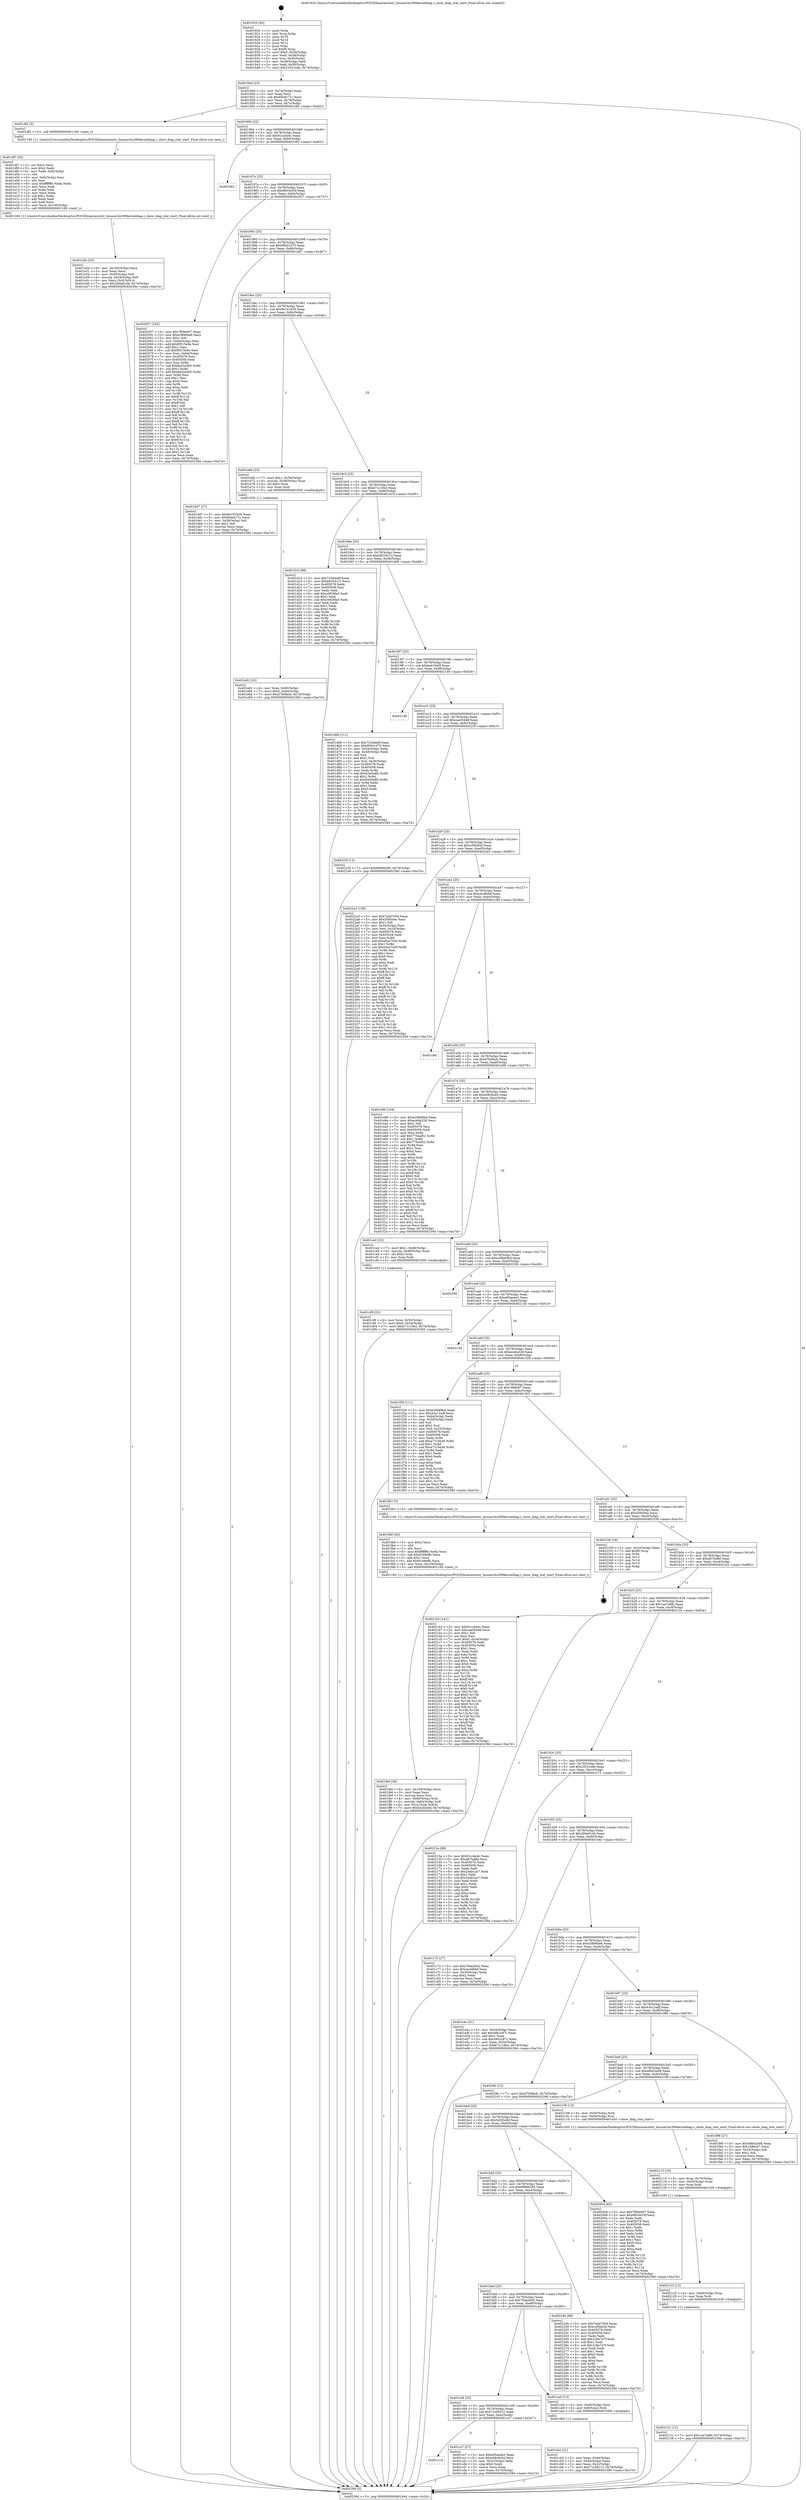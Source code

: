 digraph "0x401920" {
  label = "0x401920 (/mnt/c/Users/mathe/Desktop/tcc/POCII/binaries/extr_linuxarchs390kerneldiag.c_show_diag_stat_start_Final-ollvm.out::main(0))"
  labelloc = "t"
  node[shape=record]

  Entry [label="",width=0.3,height=0.3,shape=circle,fillcolor=black,style=filled]
  "0x40194d" [label="{
     0x40194d [23]\l
     | [instrs]\l
     &nbsp;&nbsp;0x40194d \<+3\>: mov -0x74(%rbp),%eax\l
     &nbsp;&nbsp;0x401950 \<+2\>: mov %eax,%ecx\l
     &nbsp;&nbsp;0x401952 \<+6\>: sub $0x85edc71c,%ecx\l
     &nbsp;&nbsp;0x401958 \<+3\>: mov %eax,-0x78(%rbp)\l
     &nbsp;&nbsp;0x40195b \<+3\>: mov %ecx,-0x7c(%rbp)\l
     &nbsp;&nbsp;0x40195e \<+6\>: je 0000000000401df2 \<main+0x4d2\>\l
  }"]
  "0x401df2" [label="{
     0x401df2 [5]\l
     | [instrs]\l
     &nbsp;&nbsp;0x401df2 \<+5\>: call 0000000000401160 \<next_i\>\l
     | [calls]\l
     &nbsp;&nbsp;0x401160 \{1\} (/mnt/c/Users/mathe/Desktop/tcc/POCII/binaries/extr_linuxarchs390kerneldiag.c_show_diag_stat_start_Final-ollvm.out::next_i)\l
  }"]
  "0x401964" [label="{
     0x401964 [22]\l
     | [instrs]\l
     &nbsp;&nbsp;0x401964 \<+5\>: jmp 0000000000401969 \<main+0x49\>\l
     &nbsp;&nbsp;0x401969 \<+3\>: mov -0x78(%rbp),%eax\l
     &nbsp;&nbsp;0x40196c \<+5\>: sub $0x91ccbe4c,%eax\l
     &nbsp;&nbsp;0x401971 \<+3\>: mov %eax,-0x80(%rbp)\l
     &nbsp;&nbsp;0x401974 \<+6\>: je 0000000000402383 \<main+0xa63\>\l
  }"]
  Exit [label="",width=0.3,height=0.3,shape=circle,fillcolor=black,style=filled,peripheries=2]
  "0x402383" [label="{
     0x402383\l
  }", style=dashed]
  "0x40197a" [label="{
     0x40197a [25]\l
     | [instrs]\l
     &nbsp;&nbsp;0x40197a \<+5\>: jmp 000000000040197f \<main+0x5f\>\l
     &nbsp;&nbsp;0x40197f \<+3\>: mov -0x78(%rbp),%eax\l
     &nbsp;&nbsp;0x401982 \<+5\>: sub $0x9603e53f,%eax\l
     &nbsp;&nbsp;0x401987 \<+6\>: mov %eax,-0x84(%rbp)\l
     &nbsp;&nbsp;0x40198d \<+6\>: je 0000000000402057 \<main+0x737\>\l
  }"]
  "0x402131" [label="{
     0x402131 [12]\l
     | [instrs]\l
     &nbsp;&nbsp;0x402131 \<+7\>: movl $0x1ae7a6fa,-0x74(%rbp)\l
     &nbsp;&nbsp;0x402138 \<+5\>: jmp 000000000040239d \<main+0xa7d\>\l
  }"]
  "0x402057" [label="{
     0x402057 [165]\l
     | [instrs]\l
     &nbsp;&nbsp;0x402057 \<+5\>: mov $0x7f09e007,%eax\l
     &nbsp;&nbsp;0x40205c \<+5\>: mov $0x43896be6,%ecx\l
     &nbsp;&nbsp;0x402061 \<+2\>: mov $0x1,%dl\l
     &nbsp;&nbsp;0x402063 \<+3\>: mov -0x64(%rbp),%esi\l
     &nbsp;&nbsp;0x402066 \<+6\>: add $0x9f315e9e,%esi\l
     &nbsp;&nbsp;0x40206c \<+3\>: add $0x1,%esi\l
     &nbsp;&nbsp;0x40206f \<+6\>: sub $0x9f315e9e,%esi\l
     &nbsp;&nbsp;0x402075 \<+3\>: mov %esi,-0x64(%rbp)\l
     &nbsp;&nbsp;0x402078 \<+7\>: mov 0x405078,%esi\l
     &nbsp;&nbsp;0x40207f \<+7\>: mov 0x405058,%edi\l
     &nbsp;&nbsp;0x402086 \<+3\>: mov %esi,%r8d\l
     &nbsp;&nbsp;0x402089 \<+7\>: sub $0x8a52a383,%r8d\l
     &nbsp;&nbsp;0x402090 \<+4\>: sub $0x1,%r8d\l
     &nbsp;&nbsp;0x402094 \<+7\>: add $0x8a52a383,%r8d\l
     &nbsp;&nbsp;0x40209b \<+4\>: imul %r8d,%esi\l
     &nbsp;&nbsp;0x40209f \<+3\>: and $0x1,%esi\l
     &nbsp;&nbsp;0x4020a2 \<+3\>: cmp $0x0,%esi\l
     &nbsp;&nbsp;0x4020a5 \<+4\>: sete %r9b\l
     &nbsp;&nbsp;0x4020a9 \<+3\>: cmp $0xa,%edi\l
     &nbsp;&nbsp;0x4020ac \<+4\>: setl %r10b\l
     &nbsp;&nbsp;0x4020b0 \<+3\>: mov %r9b,%r11b\l
     &nbsp;&nbsp;0x4020b3 \<+4\>: xor $0xff,%r11b\l
     &nbsp;&nbsp;0x4020b7 \<+3\>: mov %r10b,%bl\l
     &nbsp;&nbsp;0x4020ba \<+3\>: xor $0xff,%bl\l
     &nbsp;&nbsp;0x4020bd \<+3\>: xor $0x1,%dl\l
     &nbsp;&nbsp;0x4020c0 \<+3\>: mov %r11b,%r14b\l
     &nbsp;&nbsp;0x4020c3 \<+4\>: and $0xff,%r14b\l
     &nbsp;&nbsp;0x4020c7 \<+3\>: and %dl,%r9b\l
     &nbsp;&nbsp;0x4020ca \<+3\>: mov %bl,%r15b\l
     &nbsp;&nbsp;0x4020cd \<+4\>: and $0xff,%r15b\l
     &nbsp;&nbsp;0x4020d1 \<+3\>: and %dl,%r10b\l
     &nbsp;&nbsp;0x4020d4 \<+3\>: or %r9b,%r14b\l
     &nbsp;&nbsp;0x4020d7 \<+3\>: or %r10b,%r15b\l
     &nbsp;&nbsp;0x4020da \<+3\>: xor %r15b,%r14b\l
     &nbsp;&nbsp;0x4020dd \<+3\>: or %bl,%r11b\l
     &nbsp;&nbsp;0x4020e0 \<+4\>: xor $0xff,%r11b\l
     &nbsp;&nbsp;0x4020e4 \<+3\>: or $0x1,%dl\l
     &nbsp;&nbsp;0x4020e7 \<+3\>: and %dl,%r11b\l
     &nbsp;&nbsp;0x4020ea \<+3\>: or %r11b,%r14b\l
     &nbsp;&nbsp;0x4020ed \<+4\>: test $0x1,%r14b\l
     &nbsp;&nbsp;0x4020f1 \<+3\>: cmovne %ecx,%eax\l
     &nbsp;&nbsp;0x4020f4 \<+3\>: mov %eax,-0x74(%rbp)\l
     &nbsp;&nbsp;0x4020f7 \<+5\>: jmp 000000000040239d \<main+0xa7d\>\l
  }"]
  "0x401993" [label="{
     0x401993 [25]\l
     | [instrs]\l
     &nbsp;&nbsp;0x401993 \<+5\>: jmp 0000000000401998 \<main+0x78\>\l
     &nbsp;&nbsp;0x401998 \<+3\>: mov -0x78(%rbp),%eax\l
     &nbsp;&nbsp;0x40199b \<+5\>: sub $0x995d1070,%eax\l
     &nbsp;&nbsp;0x4019a0 \<+6\>: mov %eax,-0x88(%rbp)\l
     &nbsp;&nbsp;0x4019a6 \<+6\>: je 0000000000401dd7 \<main+0x4b7\>\l
  }"]
  "0x402125" [label="{
     0x402125 [12]\l
     | [instrs]\l
     &nbsp;&nbsp;0x402125 \<+4\>: mov -0x60(%rbp),%rax\l
     &nbsp;&nbsp;0x402129 \<+3\>: mov %rax,%rdi\l
     &nbsp;&nbsp;0x40212c \<+5\>: call 0000000000401030 \<free@plt\>\l
     | [calls]\l
     &nbsp;&nbsp;0x401030 \{1\} (unknown)\l
  }"]
  "0x401dd7" [label="{
     0x401dd7 [27]\l
     | [instrs]\l
     &nbsp;&nbsp;0x401dd7 \<+5\>: mov $0x9e191628,%eax\l
     &nbsp;&nbsp;0x401ddc \<+5\>: mov $0x85edc71c,%ecx\l
     &nbsp;&nbsp;0x401de1 \<+3\>: mov -0x26(%rbp),%dl\l
     &nbsp;&nbsp;0x401de4 \<+3\>: test $0x1,%dl\l
     &nbsp;&nbsp;0x401de7 \<+3\>: cmovne %ecx,%eax\l
     &nbsp;&nbsp;0x401dea \<+3\>: mov %eax,-0x74(%rbp)\l
     &nbsp;&nbsp;0x401ded \<+5\>: jmp 000000000040239d \<main+0xa7d\>\l
  }"]
  "0x4019ac" [label="{
     0x4019ac [25]\l
     | [instrs]\l
     &nbsp;&nbsp;0x4019ac \<+5\>: jmp 00000000004019b1 \<main+0x91\>\l
     &nbsp;&nbsp;0x4019b1 \<+3\>: mov -0x78(%rbp),%eax\l
     &nbsp;&nbsp;0x4019b4 \<+5\>: sub $0x9e191628,%eax\l
     &nbsp;&nbsp;0x4019b9 \<+6\>: mov %eax,-0x8c(%rbp)\l
     &nbsp;&nbsp;0x4019bf \<+6\>: je 0000000000401e6b \<main+0x54b\>\l
  }"]
  "0x402115" [label="{
     0x402115 [16]\l
     | [instrs]\l
     &nbsp;&nbsp;0x402115 \<+4\>: mov %rax,-0x70(%rbp)\l
     &nbsp;&nbsp;0x402119 \<+4\>: mov -0x50(%rbp),%rax\l
     &nbsp;&nbsp;0x40211d \<+3\>: mov %rax,%rdi\l
     &nbsp;&nbsp;0x402120 \<+5\>: call 0000000000401030 \<free@plt\>\l
     | [calls]\l
     &nbsp;&nbsp;0x401030 \{1\} (unknown)\l
  }"]
  "0x401e6b" [label="{
     0x401e6b [23]\l
     | [instrs]\l
     &nbsp;&nbsp;0x401e6b \<+7\>: movl $0x1,-0x58(%rbp)\l
     &nbsp;&nbsp;0x401e72 \<+4\>: movslq -0x58(%rbp),%rax\l
     &nbsp;&nbsp;0x401e76 \<+4\>: shl $0x3,%rax\l
     &nbsp;&nbsp;0x401e7a \<+3\>: mov %rax,%rdi\l
     &nbsp;&nbsp;0x401e7d \<+5\>: call 0000000000401050 \<malloc@plt\>\l
     | [calls]\l
     &nbsp;&nbsp;0x401050 \{1\} (unknown)\l
  }"]
  "0x4019c5" [label="{
     0x4019c5 [25]\l
     | [instrs]\l
     &nbsp;&nbsp;0x4019c5 \<+5\>: jmp 00000000004019ca \<main+0xaa\>\l
     &nbsp;&nbsp;0x4019ca \<+3\>: mov -0x78(%rbp),%eax\l
     &nbsp;&nbsp;0x4019cd \<+5\>: sub $0xb71c19e2,%eax\l
     &nbsp;&nbsp;0x4019d2 \<+6\>: mov %eax,-0x90(%rbp)\l
     &nbsp;&nbsp;0x4019d8 \<+6\>: je 0000000000401d10 \<main+0x3f0\>\l
  }"]
  "0x401fe0" [label="{
     0x401fe0 [36]\l
     | [instrs]\l
     &nbsp;&nbsp;0x401fe0 \<+6\>: mov -0x104(%rbp),%ecx\l
     &nbsp;&nbsp;0x401fe6 \<+3\>: imul %eax,%ecx\l
     &nbsp;&nbsp;0x401fe9 \<+3\>: movslq %ecx,%rsi\l
     &nbsp;&nbsp;0x401fec \<+4\>: mov -0x60(%rbp),%rdi\l
     &nbsp;&nbsp;0x401ff0 \<+4\>: movslq -0x64(%rbp),%r8\l
     &nbsp;&nbsp;0x401ff4 \<+4\>: mov %rsi,(%rdi,%r8,8)\l
     &nbsp;&nbsp;0x401ff8 \<+7\>: movl $0x5d2f2e0d,-0x74(%rbp)\l
     &nbsp;&nbsp;0x401fff \<+5\>: jmp 000000000040239d \<main+0xa7d\>\l
  }"]
  "0x401d10" [label="{
     0x401d10 [88]\l
     | [instrs]\l
     &nbsp;&nbsp;0x401d10 \<+5\>: mov $0x725dda8f,%eax\l
     &nbsp;&nbsp;0x401d15 \<+5\>: mov $0xb8254c12,%ecx\l
     &nbsp;&nbsp;0x401d1a \<+7\>: mov 0x405078,%edx\l
     &nbsp;&nbsp;0x401d21 \<+7\>: mov 0x405058,%esi\l
     &nbsp;&nbsp;0x401d28 \<+2\>: mov %edx,%edi\l
     &nbsp;&nbsp;0x401d2a \<+6\>: add $0xc0926fa5,%edi\l
     &nbsp;&nbsp;0x401d30 \<+3\>: sub $0x1,%edi\l
     &nbsp;&nbsp;0x401d33 \<+6\>: sub $0xc0926fa5,%edi\l
     &nbsp;&nbsp;0x401d39 \<+3\>: imul %edi,%edx\l
     &nbsp;&nbsp;0x401d3c \<+3\>: and $0x1,%edx\l
     &nbsp;&nbsp;0x401d3f \<+3\>: cmp $0x0,%edx\l
     &nbsp;&nbsp;0x401d42 \<+4\>: sete %r8b\l
     &nbsp;&nbsp;0x401d46 \<+3\>: cmp $0xa,%esi\l
     &nbsp;&nbsp;0x401d49 \<+4\>: setl %r9b\l
     &nbsp;&nbsp;0x401d4d \<+3\>: mov %r8b,%r10b\l
     &nbsp;&nbsp;0x401d50 \<+3\>: and %r9b,%r10b\l
     &nbsp;&nbsp;0x401d53 \<+3\>: xor %r9b,%r8b\l
     &nbsp;&nbsp;0x401d56 \<+3\>: or %r8b,%r10b\l
     &nbsp;&nbsp;0x401d59 \<+4\>: test $0x1,%r10b\l
     &nbsp;&nbsp;0x401d5d \<+3\>: cmovne %ecx,%eax\l
     &nbsp;&nbsp;0x401d60 \<+3\>: mov %eax,-0x74(%rbp)\l
     &nbsp;&nbsp;0x401d63 \<+5\>: jmp 000000000040239d \<main+0xa7d\>\l
  }"]
  "0x4019de" [label="{
     0x4019de [25]\l
     | [instrs]\l
     &nbsp;&nbsp;0x4019de \<+5\>: jmp 00000000004019e3 \<main+0xc3\>\l
     &nbsp;&nbsp;0x4019e3 \<+3\>: mov -0x78(%rbp),%eax\l
     &nbsp;&nbsp;0x4019e6 \<+5\>: sub $0xb8254c12,%eax\l
     &nbsp;&nbsp;0x4019eb \<+6\>: mov %eax,-0x94(%rbp)\l
     &nbsp;&nbsp;0x4019f1 \<+6\>: je 0000000000401d68 \<main+0x448\>\l
  }"]
  "0x401fb8" [label="{
     0x401fb8 [40]\l
     | [instrs]\l
     &nbsp;&nbsp;0x401fb8 \<+5\>: mov $0x2,%ecx\l
     &nbsp;&nbsp;0x401fbd \<+1\>: cltd\l
     &nbsp;&nbsp;0x401fbe \<+2\>: idiv %ecx\l
     &nbsp;&nbsp;0x401fc0 \<+6\>: imul $0xfffffffe,%edx,%ecx\l
     &nbsp;&nbsp;0x401fc6 \<+6\>: sub $0x9168effc,%ecx\l
     &nbsp;&nbsp;0x401fcc \<+3\>: add $0x1,%ecx\l
     &nbsp;&nbsp;0x401fcf \<+6\>: add $0x9168effc,%ecx\l
     &nbsp;&nbsp;0x401fd5 \<+6\>: mov %ecx,-0x104(%rbp)\l
     &nbsp;&nbsp;0x401fdb \<+5\>: call 0000000000401160 \<next_i\>\l
     | [calls]\l
     &nbsp;&nbsp;0x401160 \{1\} (/mnt/c/Users/mathe/Desktop/tcc/POCII/binaries/extr_linuxarchs390kerneldiag.c_show_diag_stat_start_Final-ollvm.out::next_i)\l
  }"]
  "0x401d68" [label="{
     0x401d68 [111]\l
     | [instrs]\l
     &nbsp;&nbsp;0x401d68 \<+5\>: mov $0x725dda8f,%eax\l
     &nbsp;&nbsp;0x401d6d \<+5\>: mov $0x995d1070,%ecx\l
     &nbsp;&nbsp;0x401d72 \<+3\>: mov -0x54(%rbp),%edx\l
     &nbsp;&nbsp;0x401d75 \<+3\>: cmp -0x48(%rbp),%edx\l
     &nbsp;&nbsp;0x401d78 \<+4\>: setl %sil\l
     &nbsp;&nbsp;0x401d7c \<+4\>: and $0x1,%sil\l
     &nbsp;&nbsp;0x401d80 \<+4\>: mov %sil,-0x26(%rbp)\l
     &nbsp;&nbsp;0x401d84 \<+7\>: mov 0x405078,%edx\l
     &nbsp;&nbsp;0x401d8b \<+7\>: mov 0x405058,%edi\l
     &nbsp;&nbsp;0x401d92 \<+3\>: mov %edx,%r8d\l
     &nbsp;&nbsp;0x401d95 \<+7\>: add $0x62e0a8fc,%r8d\l
     &nbsp;&nbsp;0x401d9c \<+4\>: sub $0x1,%r8d\l
     &nbsp;&nbsp;0x401da0 \<+7\>: sub $0x62e0a8fc,%r8d\l
     &nbsp;&nbsp;0x401da7 \<+4\>: imul %r8d,%edx\l
     &nbsp;&nbsp;0x401dab \<+3\>: and $0x1,%edx\l
     &nbsp;&nbsp;0x401dae \<+3\>: cmp $0x0,%edx\l
     &nbsp;&nbsp;0x401db1 \<+4\>: sete %sil\l
     &nbsp;&nbsp;0x401db5 \<+3\>: cmp $0xa,%edi\l
     &nbsp;&nbsp;0x401db8 \<+4\>: setl %r9b\l
     &nbsp;&nbsp;0x401dbc \<+3\>: mov %sil,%r10b\l
     &nbsp;&nbsp;0x401dbf \<+3\>: and %r9b,%r10b\l
     &nbsp;&nbsp;0x401dc2 \<+3\>: xor %r9b,%sil\l
     &nbsp;&nbsp;0x401dc5 \<+3\>: or %sil,%r10b\l
     &nbsp;&nbsp;0x401dc8 \<+4\>: test $0x1,%r10b\l
     &nbsp;&nbsp;0x401dcc \<+3\>: cmovne %ecx,%eax\l
     &nbsp;&nbsp;0x401dcf \<+3\>: mov %eax,-0x74(%rbp)\l
     &nbsp;&nbsp;0x401dd2 \<+5\>: jmp 000000000040239d \<main+0xa7d\>\l
  }"]
  "0x4019f7" [label="{
     0x4019f7 [25]\l
     | [instrs]\l
     &nbsp;&nbsp;0x4019f7 \<+5\>: jmp 00000000004019fc \<main+0xdc\>\l
     &nbsp;&nbsp;0x4019fc \<+3\>: mov -0x78(%rbp),%eax\l
     &nbsp;&nbsp;0x4019ff \<+5\>: sub $0xba419a5f,%eax\l
     &nbsp;&nbsp;0x401a04 \<+6\>: mov %eax,-0x98(%rbp)\l
     &nbsp;&nbsp;0x401a0a \<+6\>: je 0000000000402149 \<main+0x829\>\l
  }"]
  "0x401e82" [label="{
     0x401e82 [23]\l
     | [instrs]\l
     &nbsp;&nbsp;0x401e82 \<+4\>: mov %rax,-0x60(%rbp)\l
     &nbsp;&nbsp;0x401e86 \<+7\>: movl $0x0,-0x64(%rbp)\l
     &nbsp;&nbsp;0x401e8d \<+7\>: movl $0xd7b0facb,-0x74(%rbp)\l
     &nbsp;&nbsp;0x401e94 \<+5\>: jmp 000000000040239d \<main+0xa7d\>\l
  }"]
  "0x402149" [label="{
     0x402149\l
  }", style=dashed]
  "0x401a10" [label="{
     0x401a10 [25]\l
     | [instrs]\l
     &nbsp;&nbsp;0x401a10 \<+5\>: jmp 0000000000401a15 \<main+0xf5\>\l
     &nbsp;&nbsp;0x401a15 \<+3\>: mov -0x78(%rbp),%eax\l
     &nbsp;&nbsp;0x401a18 \<+5\>: sub $0xcaa05448,%eax\l
     &nbsp;&nbsp;0x401a1d \<+6\>: mov %eax,-0x9c(%rbp)\l
     &nbsp;&nbsp;0x401a23 \<+6\>: je 000000000040223f \<main+0x91f\>\l
  }"]
  "0x401e2b" [label="{
     0x401e2b [33]\l
     | [instrs]\l
     &nbsp;&nbsp;0x401e2b \<+6\>: mov -0x100(%rbp),%ecx\l
     &nbsp;&nbsp;0x401e31 \<+3\>: imul %eax,%ecx\l
     &nbsp;&nbsp;0x401e34 \<+4\>: mov -0x50(%rbp),%r8\l
     &nbsp;&nbsp;0x401e38 \<+4\>: movslq -0x54(%rbp),%r9\l
     &nbsp;&nbsp;0x401e3c \<+4\>: mov %ecx,(%r8,%r9,4)\l
     &nbsp;&nbsp;0x401e40 \<+7\>: movl $0x260a61d4,-0x74(%rbp)\l
     &nbsp;&nbsp;0x401e47 \<+5\>: jmp 000000000040239d \<main+0xa7d\>\l
  }"]
  "0x40223f" [label="{
     0x40223f [12]\l
     | [instrs]\l
     &nbsp;&nbsp;0x40223f \<+7\>: movl $0x68966285,-0x74(%rbp)\l
     &nbsp;&nbsp;0x402246 \<+5\>: jmp 000000000040239d \<main+0xa7d\>\l
  }"]
  "0x401a29" [label="{
     0x401a29 [25]\l
     | [instrs]\l
     &nbsp;&nbsp;0x401a29 \<+5\>: jmp 0000000000401a2e \<main+0x10e\>\l
     &nbsp;&nbsp;0x401a2e \<+3\>: mov -0x78(%rbp),%eax\l
     &nbsp;&nbsp;0x401a31 \<+5\>: sub $0xccf5bb5d,%eax\l
     &nbsp;&nbsp;0x401a36 \<+6\>: mov %eax,-0xa0(%rbp)\l
     &nbsp;&nbsp;0x401a3c \<+6\>: je 00000000004022a3 \<main+0x983\>\l
  }"]
  "0x401df7" [label="{
     0x401df7 [52]\l
     | [instrs]\l
     &nbsp;&nbsp;0x401df7 \<+2\>: xor %ecx,%ecx\l
     &nbsp;&nbsp;0x401df9 \<+5\>: mov $0x2,%edx\l
     &nbsp;&nbsp;0x401dfe \<+6\>: mov %edx,-0xfc(%rbp)\l
     &nbsp;&nbsp;0x401e04 \<+1\>: cltd\l
     &nbsp;&nbsp;0x401e05 \<+6\>: mov -0xfc(%rbp),%esi\l
     &nbsp;&nbsp;0x401e0b \<+2\>: idiv %esi\l
     &nbsp;&nbsp;0x401e0d \<+6\>: imul $0xfffffffe,%edx,%edx\l
     &nbsp;&nbsp;0x401e13 \<+2\>: mov %ecx,%edi\l
     &nbsp;&nbsp;0x401e15 \<+2\>: sub %edx,%edi\l
     &nbsp;&nbsp;0x401e17 \<+2\>: mov %ecx,%edx\l
     &nbsp;&nbsp;0x401e19 \<+3\>: sub $0x1,%edx\l
     &nbsp;&nbsp;0x401e1c \<+2\>: add %edx,%edi\l
     &nbsp;&nbsp;0x401e1e \<+2\>: sub %edi,%ecx\l
     &nbsp;&nbsp;0x401e20 \<+6\>: mov %ecx,-0x100(%rbp)\l
     &nbsp;&nbsp;0x401e26 \<+5\>: call 0000000000401160 \<next_i\>\l
     | [calls]\l
     &nbsp;&nbsp;0x401160 \{1\} (/mnt/c/Users/mathe/Desktop/tcc/POCII/binaries/extr_linuxarchs390kerneldiag.c_show_diag_stat_start_Final-ollvm.out::next_i)\l
  }"]
  "0x4022a3" [label="{
     0x4022a3 [150]\l
     | [instrs]\l
     &nbsp;&nbsp;0x4022a3 \<+5\>: mov $0x7ad47004,%eax\l
     &nbsp;&nbsp;0x4022a8 \<+5\>: mov $0x35850ee,%ecx\l
     &nbsp;&nbsp;0x4022ad \<+2\>: mov $0x1,%dl\l
     &nbsp;&nbsp;0x4022af \<+3\>: mov -0x34(%rbp),%esi\l
     &nbsp;&nbsp;0x4022b2 \<+3\>: mov %esi,-0x24(%rbp)\l
     &nbsp;&nbsp;0x4022b5 \<+7\>: mov 0x405078,%esi\l
     &nbsp;&nbsp;0x4022bc \<+7\>: mov 0x405058,%edi\l
     &nbsp;&nbsp;0x4022c3 \<+3\>: mov %esi,%r8d\l
     &nbsp;&nbsp;0x4022c6 \<+7\>: add $0xe0ce7430,%r8d\l
     &nbsp;&nbsp;0x4022cd \<+4\>: sub $0x1,%r8d\l
     &nbsp;&nbsp;0x4022d1 \<+7\>: sub $0xe0ce7430,%r8d\l
     &nbsp;&nbsp;0x4022d8 \<+4\>: imul %r8d,%esi\l
     &nbsp;&nbsp;0x4022dc \<+3\>: and $0x1,%esi\l
     &nbsp;&nbsp;0x4022df \<+3\>: cmp $0x0,%esi\l
     &nbsp;&nbsp;0x4022e2 \<+4\>: sete %r9b\l
     &nbsp;&nbsp;0x4022e6 \<+3\>: cmp $0xa,%edi\l
     &nbsp;&nbsp;0x4022e9 \<+4\>: setl %r10b\l
     &nbsp;&nbsp;0x4022ed \<+3\>: mov %r9b,%r11b\l
     &nbsp;&nbsp;0x4022f0 \<+4\>: xor $0xff,%r11b\l
     &nbsp;&nbsp;0x4022f4 \<+3\>: mov %r10b,%bl\l
     &nbsp;&nbsp;0x4022f7 \<+3\>: xor $0xff,%bl\l
     &nbsp;&nbsp;0x4022fa \<+3\>: xor $0x1,%dl\l
     &nbsp;&nbsp;0x4022fd \<+3\>: mov %r11b,%r14b\l
     &nbsp;&nbsp;0x402300 \<+4\>: and $0xff,%r14b\l
     &nbsp;&nbsp;0x402304 \<+3\>: and %dl,%r9b\l
     &nbsp;&nbsp;0x402307 \<+3\>: mov %bl,%r15b\l
     &nbsp;&nbsp;0x40230a \<+4\>: and $0xff,%r15b\l
     &nbsp;&nbsp;0x40230e \<+3\>: and %dl,%r10b\l
     &nbsp;&nbsp;0x402311 \<+3\>: or %r9b,%r14b\l
     &nbsp;&nbsp;0x402314 \<+3\>: or %r10b,%r15b\l
     &nbsp;&nbsp;0x402317 \<+3\>: xor %r15b,%r14b\l
     &nbsp;&nbsp;0x40231a \<+3\>: or %bl,%r11b\l
     &nbsp;&nbsp;0x40231d \<+4\>: xor $0xff,%r11b\l
     &nbsp;&nbsp;0x402321 \<+3\>: or $0x1,%dl\l
     &nbsp;&nbsp;0x402324 \<+3\>: and %dl,%r11b\l
     &nbsp;&nbsp;0x402327 \<+3\>: or %r11b,%r14b\l
     &nbsp;&nbsp;0x40232a \<+4\>: test $0x1,%r14b\l
     &nbsp;&nbsp;0x40232e \<+3\>: cmovne %ecx,%eax\l
     &nbsp;&nbsp;0x402331 \<+3\>: mov %eax,-0x74(%rbp)\l
     &nbsp;&nbsp;0x402334 \<+5\>: jmp 000000000040239d \<main+0xa7d\>\l
  }"]
  "0x401a42" [label="{
     0x401a42 [25]\l
     | [instrs]\l
     &nbsp;&nbsp;0x401a42 \<+5\>: jmp 0000000000401a47 \<main+0x127\>\l
     &nbsp;&nbsp;0x401a47 \<+3\>: mov -0x78(%rbp),%eax\l
     &nbsp;&nbsp;0x401a4a \<+5\>: sub $0xcecd8def,%eax\l
     &nbsp;&nbsp;0x401a4f \<+6\>: mov %eax,-0xa4(%rbp)\l
     &nbsp;&nbsp;0x401a55 \<+6\>: je 0000000000401c8d \<main+0x36d\>\l
  }"]
  "0x401cf9" [label="{
     0x401cf9 [23]\l
     | [instrs]\l
     &nbsp;&nbsp;0x401cf9 \<+4\>: mov %rax,-0x50(%rbp)\l
     &nbsp;&nbsp;0x401cfd \<+7\>: movl $0x0,-0x54(%rbp)\l
     &nbsp;&nbsp;0x401d04 \<+7\>: movl $0xb71c19e2,-0x74(%rbp)\l
     &nbsp;&nbsp;0x401d0b \<+5\>: jmp 000000000040239d \<main+0xa7d\>\l
  }"]
  "0x401c8d" [label="{
     0x401c8d\l
  }", style=dashed]
  "0x401a5b" [label="{
     0x401a5b [25]\l
     | [instrs]\l
     &nbsp;&nbsp;0x401a5b \<+5\>: jmp 0000000000401a60 \<main+0x140\>\l
     &nbsp;&nbsp;0x401a60 \<+3\>: mov -0x78(%rbp),%eax\l
     &nbsp;&nbsp;0x401a63 \<+5\>: sub $0xd7b0facb,%eax\l
     &nbsp;&nbsp;0x401a68 \<+6\>: mov %eax,-0xa8(%rbp)\l
     &nbsp;&nbsp;0x401a6e \<+6\>: je 0000000000401e99 \<main+0x579\>\l
  }"]
  "0x401c1d" [label="{
     0x401c1d\l
  }", style=dashed]
  "0x401e99" [label="{
     0x401e99 [144]\l
     | [instrs]\l
     &nbsp;&nbsp;0x401e99 \<+5\>: mov $0xe29b69bd,%eax\l
     &nbsp;&nbsp;0x401e9e \<+5\>: mov $0xecdda328,%ecx\l
     &nbsp;&nbsp;0x401ea3 \<+2\>: mov $0x1,%dl\l
     &nbsp;&nbsp;0x401ea5 \<+7\>: mov 0x405078,%esi\l
     &nbsp;&nbsp;0x401eac \<+7\>: mov 0x405058,%edi\l
     &nbsp;&nbsp;0x401eb3 \<+3\>: mov %esi,%r8d\l
     &nbsp;&nbsp;0x401eb6 \<+7\>: add $0x775eaf52,%r8d\l
     &nbsp;&nbsp;0x401ebd \<+4\>: sub $0x1,%r8d\l
     &nbsp;&nbsp;0x401ec1 \<+7\>: sub $0x775eaf52,%r8d\l
     &nbsp;&nbsp;0x401ec8 \<+4\>: imul %r8d,%esi\l
     &nbsp;&nbsp;0x401ecc \<+3\>: and $0x1,%esi\l
     &nbsp;&nbsp;0x401ecf \<+3\>: cmp $0x0,%esi\l
     &nbsp;&nbsp;0x401ed2 \<+4\>: sete %r9b\l
     &nbsp;&nbsp;0x401ed6 \<+3\>: cmp $0xa,%edi\l
     &nbsp;&nbsp;0x401ed9 \<+4\>: setl %r10b\l
     &nbsp;&nbsp;0x401edd \<+3\>: mov %r9b,%r11b\l
     &nbsp;&nbsp;0x401ee0 \<+4\>: xor $0xff,%r11b\l
     &nbsp;&nbsp;0x401ee4 \<+3\>: mov %r10b,%bl\l
     &nbsp;&nbsp;0x401ee7 \<+3\>: xor $0xff,%bl\l
     &nbsp;&nbsp;0x401eea \<+3\>: xor $0x0,%dl\l
     &nbsp;&nbsp;0x401eed \<+3\>: mov %r11b,%r14b\l
     &nbsp;&nbsp;0x401ef0 \<+4\>: and $0x0,%r14b\l
     &nbsp;&nbsp;0x401ef4 \<+3\>: and %dl,%r9b\l
     &nbsp;&nbsp;0x401ef7 \<+3\>: mov %bl,%r15b\l
     &nbsp;&nbsp;0x401efa \<+4\>: and $0x0,%r15b\l
     &nbsp;&nbsp;0x401efe \<+3\>: and %dl,%r10b\l
     &nbsp;&nbsp;0x401f01 \<+3\>: or %r9b,%r14b\l
     &nbsp;&nbsp;0x401f04 \<+3\>: or %r10b,%r15b\l
     &nbsp;&nbsp;0x401f07 \<+3\>: xor %r15b,%r14b\l
     &nbsp;&nbsp;0x401f0a \<+3\>: or %bl,%r11b\l
     &nbsp;&nbsp;0x401f0d \<+4\>: xor $0xff,%r11b\l
     &nbsp;&nbsp;0x401f11 \<+3\>: or $0x0,%dl\l
     &nbsp;&nbsp;0x401f14 \<+3\>: and %dl,%r11b\l
     &nbsp;&nbsp;0x401f17 \<+3\>: or %r11b,%r14b\l
     &nbsp;&nbsp;0x401f1a \<+4\>: test $0x1,%r14b\l
     &nbsp;&nbsp;0x401f1e \<+3\>: cmovne %ecx,%eax\l
     &nbsp;&nbsp;0x401f21 \<+3\>: mov %eax,-0x74(%rbp)\l
     &nbsp;&nbsp;0x401f24 \<+5\>: jmp 000000000040239d \<main+0xa7d\>\l
  }"]
  "0x401a74" [label="{
     0x401a74 [25]\l
     | [instrs]\l
     &nbsp;&nbsp;0x401a74 \<+5\>: jmp 0000000000401a79 \<main+0x159\>\l
     &nbsp;&nbsp;0x401a79 \<+3\>: mov -0x78(%rbp),%eax\l
     &nbsp;&nbsp;0x401a7c \<+5\>: sub $0xe08c9cd4,%eax\l
     &nbsp;&nbsp;0x401a81 \<+6\>: mov %eax,-0xac(%rbp)\l
     &nbsp;&nbsp;0x401a87 \<+6\>: je 0000000000401ce2 \<main+0x3c2\>\l
  }"]
  "0x401cc7" [label="{
     0x401cc7 [27]\l
     | [instrs]\l
     &nbsp;&nbsp;0x401cc7 \<+5\>: mov $0xe95ae4e2,%eax\l
     &nbsp;&nbsp;0x401ccc \<+5\>: mov $0xe08c9cd4,%ecx\l
     &nbsp;&nbsp;0x401cd1 \<+3\>: mov -0x2c(%rbp),%edx\l
     &nbsp;&nbsp;0x401cd4 \<+3\>: cmp $0x0,%edx\l
     &nbsp;&nbsp;0x401cd7 \<+3\>: cmove %ecx,%eax\l
     &nbsp;&nbsp;0x401cda \<+3\>: mov %eax,-0x74(%rbp)\l
     &nbsp;&nbsp;0x401cdd \<+5\>: jmp 000000000040239d \<main+0xa7d\>\l
  }"]
  "0x401ce2" [label="{
     0x401ce2 [23]\l
     | [instrs]\l
     &nbsp;&nbsp;0x401ce2 \<+7\>: movl $0x1,-0x48(%rbp)\l
     &nbsp;&nbsp;0x401ce9 \<+4\>: movslq -0x48(%rbp),%rax\l
     &nbsp;&nbsp;0x401ced \<+4\>: shl $0x2,%rax\l
     &nbsp;&nbsp;0x401cf1 \<+3\>: mov %rax,%rdi\l
     &nbsp;&nbsp;0x401cf4 \<+5\>: call 0000000000401050 \<malloc@plt\>\l
     | [calls]\l
     &nbsp;&nbsp;0x401050 \{1\} (unknown)\l
  }"]
  "0x401a8d" [label="{
     0x401a8d [25]\l
     | [instrs]\l
     &nbsp;&nbsp;0x401a8d \<+5\>: jmp 0000000000401a92 \<main+0x172\>\l
     &nbsp;&nbsp;0x401a92 \<+3\>: mov -0x78(%rbp),%eax\l
     &nbsp;&nbsp;0x401a95 \<+5\>: sub $0xe29b69bd,%eax\l
     &nbsp;&nbsp;0x401a9a \<+6\>: mov %eax,-0xb0(%rbp)\l
     &nbsp;&nbsp;0x401aa0 \<+6\>: je 0000000000402358 \<main+0xa38\>\l
  }"]
  "0x401cb2" [label="{
     0x401cb2 [21]\l
     | [instrs]\l
     &nbsp;&nbsp;0x401cb2 \<+3\>: mov %eax,-0x44(%rbp)\l
     &nbsp;&nbsp;0x401cb5 \<+3\>: mov -0x44(%rbp),%eax\l
     &nbsp;&nbsp;0x401cb8 \<+3\>: mov %eax,-0x2c(%rbp)\l
     &nbsp;&nbsp;0x401cbb \<+7\>: movl $0x71e58212,-0x74(%rbp)\l
     &nbsp;&nbsp;0x401cc2 \<+5\>: jmp 000000000040239d \<main+0xa7d\>\l
  }"]
  "0x402358" [label="{
     0x402358\l
  }", style=dashed]
  "0x401aa6" [label="{
     0x401aa6 [25]\l
     | [instrs]\l
     &nbsp;&nbsp;0x401aa6 \<+5\>: jmp 0000000000401aab \<main+0x18b\>\l
     &nbsp;&nbsp;0x401aab \<+3\>: mov -0x78(%rbp),%eax\l
     &nbsp;&nbsp;0x401aae \<+5\>: sub $0xe95ae4e2,%eax\l
     &nbsp;&nbsp;0x401ab3 \<+6\>: mov %eax,-0xb4(%rbp)\l
     &nbsp;&nbsp;0x401ab9 \<+6\>: je 000000000040213d \<main+0x81d\>\l
  }"]
  "0x401c04" [label="{
     0x401c04 [25]\l
     | [instrs]\l
     &nbsp;&nbsp;0x401c04 \<+5\>: jmp 0000000000401c09 \<main+0x2e9\>\l
     &nbsp;&nbsp;0x401c09 \<+3\>: mov -0x78(%rbp),%eax\l
     &nbsp;&nbsp;0x401c0c \<+5\>: sub $0x71e58212,%eax\l
     &nbsp;&nbsp;0x401c11 \<+6\>: mov %eax,-0xec(%rbp)\l
     &nbsp;&nbsp;0x401c17 \<+6\>: je 0000000000401cc7 \<main+0x3a7\>\l
  }"]
  "0x40213d" [label="{
     0x40213d\l
  }", style=dashed]
  "0x401abf" [label="{
     0x401abf [25]\l
     | [instrs]\l
     &nbsp;&nbsp;0x401abf \<+5\>: jmp 0000000000401ac4 \<main+0x1a4\>\l
     &nbsp;&nbsp;0x401ac4 \<+3\>: mov -0x78(%rbp),%eax\l
     &nbsp;&nbsp;0x401ac7 \<+5\>: sub $0xecdda328,%eax\l
     &nbsp;&nbsp;0x401acc \<+6\>: mov %eax,-0xb8(%rbp)\l
     &nbsp;&nbsp;0x401ad2 \<+6\>: je 0000000000401f29 \<main+0x609\>\l
  }"]
  "0x401ca5" [label="{
     0x401ca5 [13]\l
     | [instrs]\l
     &nbsp;&nbsp;0x401ca5 \<+4\>: mov -0x40(%rbp),%rax\l
     &nbsp;&nbsp;0x401ca9 \<+4\>: mov 0x8(%rax),%rdi\l
     &nbsp;&nbsp;0x401cad \<+5\>: call 0000000000401060 \<atoi@plt\>\l
     | [calls]\l
     &nbsp;&nbsp;0x401060 \{1\} (unknown)\l
  }"]
  "0x401f29" [label="{
     0x401f29 [111]\l
     | [instrs]\l
     &nbsp;&nbsp;0x401f29 \<+5\>: mov $0xe29b69bd,%eax\l
     &nbsp;&nbsp;0x401f2e \<+5\>: mov $0x43a12adf,%ecx\l
     &nbsp;&nbsp;0x401f33 \<+3\>: mov -0x64(%rbp),%edx\l
     &nbsp;&nbsp;0x401f36 \<+3\>: cmp -0x58(%rbp),%edx\l
     &nbsp;&nbsp;0x401f39 \<+4\>: setl %sil\l
     &nbsp;&nbsp;0x401f3d \<+4\>: and $0x1,%sil\l
     &nbsp;&nbsp;0x401f41 \<+4\>: mov %sil,-0x25(%rbp)\l
     &nbsp;&nbsp;0x401f45 \<+7\>: mov 0x405078,%edx\l
     &nbsp;&nbsp;0x401f4c \<+7\>: mov 0x405058,%edi\l
     &nbsp;&nbsp;0x401f53 \<+3\>: mov %edx,%r8d\l
     &nbsp;&nbsp;0x401f56 \<+7\>: add $0xa7319a36,%r8d\l
     &nbsp;&nbsp;0x401f5d \<+4\>: sub $0x1,%r8d\l
     &nbsp;&nbsp;0x401f61 \<+7\>: sub $0xa7319a36,%r8d\l
     &nbsp;&nbsp;0x401f68 \<+4\>: imul %r8d,%edx\l
     &nbsp;&nbsp;0x401f6c \<+3\>: and $0x1,%edx\l
     &nbsp;&nbsp;0x401f6f \<+3\>: cmp $0x0,%edx\l
     &nbsp;&nbsp;0x401f72 \<+4\>: sete %sil\l
     &nbsp;&nbsp;0x401f76 \<+3\>: cmp $0xa,%edi\l
     &nbsp;&nbsp;0x401f79 \<+4\>: setl %r9b\l
     &nbsp;&nbsp;0x401f7d \<+3\>: mov %sil,%r10b\l
     &nbsp;&nbsp;0x401f80 \<+3\>: and %r9b,%r10b\l
     &nbsp;&nbsp;0x401f83 \<+3\>: xor %r9b,%sil\l
     &nbsp;&nbsp;0x401f86 \<+3\>: or %sil,%r10b\l
     &nbsp;&nbsp;0x401f89 \<+4\>: test $0x1,%r10b\l
     &nbsp;&nbsp;0x401f8d \<+3\>: cmovne %ecx,%eax\l
     &nbsp;&nbsp;0x401f90 \<+3\>: mov %eax,-0x74(%rbp)\l
     &nbsp;&nbsp;0x401f93 \<+5\>: jmp 000000000040239d \<main+0xa7d\>\l
  }"]
  "0x401ad8" [label="{
     0x401ad8 [25]\l
     | [instrs]\l
     &nbsp;&nbsp;0x401ad8 \<+5\>: jmp 0000000000401add \<main+0x1bd\>\l
     &nbsp;&nbsp;0x401add \<+3\>: mov -0x78(%rbp),%eax\l
     &nbsp;&nbsp;0x401ae0 \<+5\>: sub $0x1688c67,%eax\l
     &nbsp;&nbsp;0x401ae5 \<+6\>: mov %eax,-0xbc(%rbp)\l
     &nbsp;&nbsp;0x401aeb \<+6\>: je 0000000000401fb3 \<main+0x693\>\l
  }"]
  "0x401beb" [label="{
     0x401beb [25]\l
     | [instrs]\l
     &nbsp;&nbsp;0x401beb \<+5\>: jmp 0000000000401bf0 \<main+0x2d0\>\l
     &nbsp;&nbsp;0x401bf0 \<+3\>: mov -0x78(%rbp),%eax\l
     &nbsp;&nbsp;0x401bf3 \<+5\>: sub $0x70da2bd2,%eax\l
     &nbsp;&nbsp;0x401bf8 \<+6\>: mov %eax,-0xe8(%rbp)\l
     &nbsp;&nbsp;0x401bfe \<+6\>: je 0000000000401ca5 \<main+0x385\>\l
  }"]
  "0x401fb3" [label="{
     0x401fb3 [5]\l
     | [instrs]\l
     &nbsp;&nbsp;0x401fb3 \<+5\>: call 0000000000401160 \<next_i\>\l
     | [calls]\l
     &nbsp;&nbsp;0x401160 \{1\} (/mnt/c/Users/mathe/Desktop/tcc/POCII/binaries/extr_linuxarchs390kerneldiag.c_show_diag_stat_start_Final-ollvm.out::next_i)\l
  }"]
  "0x401af1" [label="{
     0x401af1 [25]\l
     | [instrs]\l
     &nbsp;&nbsp;0x401af1 \<+5\>: jmp 0000000000401af6 \<main+0x1d6\>\l
     &nbsp;&nbsp;0x401af6 \<+3\>: mov -0x78(%rbp),%eax\l
     &nbsp;&nbsp;0x401af9 \<+5\>: sub $0x35850ee,%eax\l
     &nbsp;&nbsp;0x401afe \<+6\>: mov %eax,-0xc0(%rbp)\l
     &nbsp;&nbsp;0x401b04 \<+6\>: je 0000000000402339 \<main+0xa19\>\l
  }"]
  "0x40224b" [label="{
     0x40224b [88]\l
     | [instrs]\l
     &nbsp;&nbsp;0x40224b \<+5\>: mov $0x7ad47004,%eax\l
     &nbsp;&nbsp;0x402250 \<+5\>: mov $0xccf5bb5d,%ecx\l
     &nbsp;&nbsp;0x402255 \<+7\>: mov 0x405078,%edx\l
     &nbsp;&nbsp;0x40225c \<+7\>: mov 0x405058,%esi\l
     &nbsp;&nbsp;0x402263 \<+2\>: mov %edx,%edi\l
     &nbsp;&nbsp;0x402265 \<+6\>: add $0x228a7e7f,%edi\l
     &nbsp;&nbsp;0x40226b \<+3\>: sub $0x1,%edi\l
     &nbsp;&nbsp;0x40226e \<+6\>: sub $0x228a7e7f,%edi\l
     &nbsp;&nbsp;0x402274 \<+3\>: imul %edi,%edx\l
     &nbsp;&nbsp;0x402277 \<+3\>: and $0x1,%edx\l
     &nbsp;&nbsp;0x40227a \<+3\>: cmp $0x0,%edx\l
     &nbsp;&nbsp;0x40227d \<+4\>: sete %r8b\l
     &nbsp;&nbsp;0x402281 \<+3\>: cmp $0xa,%esi\l
     &nbsp;&nbsp;0x402284 \<+4\>: setl %r9b\l
     &nbsp;&nbsp;0x402288 \<+3\>: mov %r8b,%r10b\l
     &nbsp;&nbsp;0x40228b \<+3\>: and %r9b,%r10b\l
     &nbsp;&nbsp;0x40228e \<+3\>: xor %r9b,%r8b\l
     &nbsp;&nbsp;0x402291 \<+3\>: or %r8b,%r10b\l
     &nbsp;&nbsp;0x402294 \<+4\>: test $0x1,%r10b\l
     &nbsp;&nbsp;0x402298 \<+3\>: cmovne %ecx,%eax\l
     &nbsp;&nbsp;0x40229b \<+3\>: mov %eax,-0x74(%rbp)\l
     &nbsp;&nbsp;0x40229e \<+5\>: jmp 000000000040239d \<main+0xa7d\>\l
  }"]
  "0x402339" [label="{
     0x402339 [19]\l
     | [instrs]\l
     &nbsp;&nbsp;0x402339 \<+3\>: mov -0x24(%rbp),%eax\l
     &nbsp;&nbsp;0x40233c \<+7\>: add $0xf0,%rsp\l
     &nbsp;&nbsp;0x402343 \<+1\>: pop %rbx\l
     &nbsp;&nbsp;0x402344 \<+2\>: pop %r12\l
     &nbsp;&nbsp;0x402346 \<+2\>: pop %r14\l
     &nbsp;&nbsp;0x402348 \<+2\>: pop %r15\l
     &nbsp;&nbsp;0x40234a \<+1\>: pop %rbp\l
     &nbsp;&nbsp;0x40234b \<+1\>: ret\l
  }"]
  "0x401b0a" [label="{
     0x401b0a [25]\l
     | [instrs]\l
     &nbsp;&nbsp;0x401b0a \<+5\>: jmp 0000000000401b0f \<main+0x1ef\>\l
     &nbsp;&nbsp;0x401b0f \<+3\>: mov -0x78(%rbp),%eax\l
     &nbsp;&nbsp;0x401b12 \<+5\>: sub $0xd67bd8d,%eax\l
     &nbsp;&nbsp;0x401b17 \<+6\>: mov %eax,-0xc4(%rbp)\l
     &nbsp;&nbsp;0x401b1d \<+6\>: je 00000000004021b2 \<main+0x892\>\l
  }"]
  "0x401bd2" [label="{
     0x401bd2 [25]\l
     | [instrs]\l
     &nbsp;&nbsp;0x401bd2 \<+5\>: jmp 0000000000401bd7 \<main+0x2b7\>\l
     &nbsp;&nbsp;0x401bd7 \<+3\>: mov -0x78(%rbp),%eax\l
     &nbsp;&nbsp;0x401bda \<+5\>: sub $0x68966285,%eax\l
     &nbsp;&nbsp;0x401bdf \<+6\>: mov %eax,-0xe4(%rbp)\l
     &nbsp;&nbsp;0x401be5 \<+6\>: je 000000000040224b \<main+0x92b\>\l
  }"]
  "0x4021b2" [label="{
     0x4021b2 [141]\l
     | [instrs]\l
     &nbsp;&nbsp;0x4021b2 \<+5\>: mov $0x91ccbe4c,%eax\l
     &nbsp;&nbsp;0x4021b7 \<+5\>: mov $0xcaa05448,%ecx\l
     &nbsp;&nbsp;0x4021bc \<+2\>: mov $0x1,%dl\l
     &nbsp;&nbsp;0x4021be \<+2\>: xor %esi,%esi\l
     &nbsp;&nbsp;0x4021c0 \<+7\>: movl $0x0,-0x34(%rbp)\l
     &nbsp;&nbsp;0x4021c7 \<+7\>: mov 0x405078,%edi\l
     &nbsp;&nbsp;0x4021ce \<+8\>: mov 0x405058,%r8d\l
     &nbsp;&nbsp;0x4021d6 \<+3\>: sub $0x1,%esi\l
     &nbsp;&nbsp;0x4021d9 \<+3\>: mov %edi,%r9d\l
     &nbsp;&nbsp;0x4021dc \<+3\>: add %esi,%r9d\l
     &nbsp;&nbsp;0x4021df \<+4\>: imul %r9d,%edi\l
     &nbsp;&nbsp;0x4021e3 \<+3\>: and $0x1,%edi\l
     &nbsp;&nbsp;0x4021e6 \<+3\>: cmp $0x0,%edi\l
     &nbsp;&nbsp;0x4021e9 \<+4\>: sete %r10b\l
     &nbsp;&nbsp;0x4021ed \<+4\>: cmp $0xa,%r8d\l
     &nbsp;&nbsp;0x4021f1 \<+4\>: setl %r11b\l
     &nbsp;&nbsp;0x4021f5 \<+3\>: mov %r10b,%bl\l
     &nbsp;&nbsp;0x4021f8 \<+3\>: xor $0xff,%bl\l
     &nbsp;&nbsp;0x4021fb \<+3\>: mov %r11b,%r14b\l
     &nbsp;&nbsp;0x4021fe \<+4\>: xor $0xff,%r14b\l
     &nbsp;&nbsp;0x402202 \<+3\>: xor $0x0,%dl\l
     &nbsp;&nbsp;0x402205 \<+3\>: mov %bl,%r15b\l
     &nbsp;&nbsp;0x402208 \<+4\>: and $0x0,%r15b\l
     &nbsp;&nbsp;0x40220c \<+3\>: and %dl,%r10b\l
     &nbsp;&nbsp;0x40220f \<+3\>: mov %r14b,%r12b\l
     &nbsp;&nbsp;0x402212 \<+4\>: and $0x0,%r12b\l
     &nbsp;&nbsp;0x402216 \<+3\>: and %dl,%r11b\l
     &nbsp;&nbsp;0x402219 \<+3\>: or %r10b,%r15b\l
     &nbsp;&nbsp;0x40221c \<+3\>: or %r11b,%r12b\l
     &nbsp;&nbsp;0x40221f \<+3\>: xor %r12b,%r15b\l
     &nbsp;&nbsp;0x402222 \<+3\>: or %r14b,%bl\l
     &nbsp;&nbsp;0x402225 \<+3\>: xor $0xff,%bl\l
     &nbsp;&nbsp;0x402228 \<+3\>: or $0x0,%dl\l
     &nbsp;&nbsp;0x40222b \<+2\>: and %dl,%bl\l
     &nbsp;&nbsp;0x40222d \<+3\>: or %bl,%r15b\l
     &nbsp;&nbsp;0x402230 \<+4\>: test $0x1,%r15b\l
     &nbsp;&nbsp;0x402234 \<+3\>: cmovne %ecx,%eax\l
     &nbsp;&nbsp;0x402237 \<+3\>: mov %eax,-0x74(%rbp)\l
     &nbsp;&nbsp;0x40223a \<+5\>: jmp 000000000040239d \<main+0xa7d\>\l
  }"]
  "0x401b23" [label="{
     0x401b23 [25]\l
     | [instrs]\l
     &nbsp;&nbsp;0x401b23 \<+5\>: jmp 0000000000401b28 \<main+0x208\>\l
     &nbsp;&nbsp;0x401b28 \<+3\>: mov -0x78(%rbp),%eax\l
     &nbsp;&nbsp;0x401b2b \<+5\>: sub $0x1ae7a6fa,%eax\l
     &nbsp;&nbsp;0x401b30 \<+6\>: mov %eax,-0xc8(%rbp)\l
     &nbsp;&nbsp;0x401b36 \<+6\>: je 000000000040215a \<main+0x83a\>\l
  }"]
  "0x402004" [label="{
     0x402004 [83]\l
     | [instrs]\l
     &nbsp;&nbsp;0x402004 \<+5\>: mov $0x7f09e007,%eax\l
     &nbsp;&nbsp;0x402009 \<+5\>: mov $0x9603e53f,%ecx\l
     &nbsp;&nbsp;0x40200e \<+2\>: xor %edx,%edx\l
     &nbsp;&nbsp;0x402010 \<+7\>: mov 0x405078,%esi\l
     &nbsp;&nbsp;0x402017 \<+7\>: mov 0x405058,%edi\l
     &nbsp;&nbsp;0x40201e \<+3\>: sub $0x1,%edx\l
     &nbsp;&nbsp;0x402021 \<+3\>: mov %esi,%r8d\l
     &nbsp;&nbsp;0x402024 \<+3\>: add %edx,%r8d\l
     &nbsp;&nbsp;0x402027 \<+4\>: imul %r8d,%esi\l
     &nbsp;&nbsp;0x40202b \<+3\>: and $0x1,%esi\l
     &nbsp;&nbsp;0x40202e \<+3\>: cmp $0x0,%esi\l
     &nbsp;&nbsp;0x402031 \<+4\>: sete %r9b\l
     &nbsp;&nbsp;0x402035 \<+3\>: cmp $0xa,%edi\l
     &nbsp;&nbsp;0x402038 \<+4\>: setl %r10b\l
     &nbsp;&nbsp;0x40203c \<+3\>: mov %r9b,%r11b\l
     &nbsp;&nbsp;0x40203f \<+3\>: and %r10b,%r11b\l
     &nbsp;&nbsp;0x402042 \<+3\>: xor %r10b,%r9b\l
     &nbsp;&nbsp;0x402045 \<+3\>: or %r9b,%r11b\l
     &nbsp;&nbsp;0x402048 \<+4\>: test $0x1,%r11b\l
     &nbsp;&nbsp;0x40204c \<+3\>: cmovne %ecx,%eax\l
     &nbsp;&nbsp;0x40204f \<+3\>: mov %eax,-0x74(%rbp)\l
     &nbsp;&nbsp;0x402052 \<+5\>: jmp 000000000040239d \<main+0xa7d\>\l
  }"]
  "0x40215a" [label="{
     0x40215a [88]\l
     | [instrs]\l
     &nbsp;&nbsp;0x40215a \<+5\>: mov $0x91ccbe4c,%eax\l
     &nbsp;&nbsp;0x40215f \<+5\>: mov $0xd67bd8d,%ecx\l
     &nbsp;&nbsp;0x402164 \<+7\>: mov 0x405078,%edx\l
     &nbsp;&nbsp;0x40216b \<+7\>: mov 0x405058,%esi\l
     &nbsp;&nbsp;0x402172 \<+2\>: mov %edx,%edi\l
     &nbsp;&nbsp;0x402174 \<+6\>: add $0x24ab1ac7,%edi\l
     &nbsp;&nbsp;0x40217a \<+3\>: sub $0x1,%edi\l
     &nbsp;&nbsp;0x40217d \<+6\>: sub $0x24ab1ac7,%edi\l
     &nbsp;&nbsp;0x402183 \<+3\>: imul %edi,%edx\l
     &nbsp;&nbsp;0x402186 \<+3\>: and $0x1,%edx\l
     &nbsp;&nbsp;0x402189 \<+3\>: cmp $0x0,%edx\l
     &nbsp;&nbsp;0x40218c \<+4\>: sete %r8b\l
     &nbsp;&nbsp;0x402190 \<+3\>: cmp $0xa,%esi\l
     &nbsp;&nbsp;0x402193 \<+4\>: setl %r9b\l
     &nbsp;&nbsp;0x402197 \<+3\>: mov %r8b,%r10b\l
     &nbsp;&nbsp;0x40219a \<+3\>: and %r9b,%r10b\l
     &nbsp;&nbsp;0x40219d \<+3\>: xor %r9b,%r8b\l
     &nbsp;&nbsp;0x4021a0 \<+3\>: or %r8b,%r10b\l
     &nbsp;&nbsp;0x4021a3 \<+4\>: test $0x1,%r10b\l
     &nbsp;&nbsp;0x4021a7 \<+3\>: cmovne %ecx,%eax\l
     &nbsp;&nbsp;0x4021aa \<+3\>: mov %eax,-0x74(%rbp)\l
     &nbsp;&nbsp;0x4021ad \<+5\>: jmp 000000000040239d \<main+0xa7d\>\l
  }"]
  "0x401b3c" [label="{
     0x401b3c [25]\l
     | [instrs]\l
     &nbsp;&nbsp;0x401b3c \<+5\>: jmp 0000000000401b41 \<main+0x221\>\l
     &nbsp;&nbsp;0x401b41 \<+3\>: mov -0x78(%rbp),%eax\l
     &nbsp;&nbsp;0x401b44 \<+5\>: sub $0x23531ede,%eax\l
     &nbsp;&nbsp;0x401b49 \<+6\>: mov %eax,-0xcc(%rbp)\l
     &nbsp;&nbsp;0x401b4f \<+6\>: je 0000000000401c72 \<main+0x352\>\l
  }"]
  "0x401bb9" [label="{
     0x401bb9 [25]\l
     | [instrs]\l
     &nbsp;&nbsp;0x401bb9 \<+5\>: jmp 0000000000401bbe \<main+0x29e\>\l
     &nbsp;&nbsp;0x401bbe \<+3\>: mov -0x78(%rbp),%eax\l
     &nbsp;&nbsp;0x401bc1 \<+5\>: sub $0x5d2f2e0d,%eax\l
     &nbsp;&nbsp;0x401bc6 \<+6\>: mov %eax,-0xe0(%rbp)\l
     &nbsp;&nbsp;0x401bcc \<+6\>: je 0000000000402004 \<main+0x6e4\>\l
  }"]
  "0x401c72" [label="{
     0x401c72 [27]\l
     | [instrs]\l
     &nbsp;&nbsp;0x401c72 \<+5\>: mov $0x70da2bd2,%eax\l
     &nbsp;&nbsp;0x401c77 \<+5\>: mov $0xcecd8def,%ecx\l
     &nbsp;&nbsp;0x401c7c \<+3\>: mov -0x30(%rbp),%edx\l
     &nbsp;&nbsp;0x401c7f \<+3\>: cmp $0x2,%edx\l
     &nbsp;&nbsp;0x401c82 \<+3\>: cmovne %ecx,%eax\l
     &nbsp;&nbsp;0x401c85 \<+3\>: mov %eax,-0x74(%rbp)\l
     &nbsp;&nbsp;0x401c88 \<+5\>: jmp 000000000040239d \<main+0xa7d\>\l
  }"]
  "0x401b55" [label="{
     0x401b55 [25]\l
     | [instrs]\l
     &nbsp;&nbsp;0x401b55 \<+5\>: jmp 0000000000401b5a \<main+0x23a\>\l
     &nbsp;&nbsp;0x401b5a \<+3\>: mov -0x78(%rbp),%eax\l
     &nbsp;&nbsp;0x401b5d \<+5\>: sub $0x260a61d4,%eax\l
     &nbsp;&nbsp;0x401b62 \<+6\>: mov %eax,-0xd0(%rbp)\l
     &nbsp;&nbsp;0x401b68 \<+6\>: je 0000000000401e4c \<main+0x52c\>\l
  }"]
  "0x40239d" [label="{
     0x40239d [5]\l
     | [instrs]\l
     &nbsp;&nbsp;0x40239d \<+5\>: jmp 000000000040194d \<main+0x2d\>\l
  }"]
  "0x401920" [label="{
     0x401920 [45]\l
     | [instrs]\l
     &nbsp;&nbsp;0x401920 \<+1\>: push %rbp\l
     &nbsp;&nbsp;0x401921 \<+3\>: mov %rsp,%rbp\l
     &nbsp;&nbsp;0x401924 \<+2\>: push %r15\l
     &nbsp;&nbsp;0x401926 \<+2\>: push %r14\l
     &nbsp;&nbsp;0x401928 \<+2\>: push %r12\l
     &nbsp;&nbsp;0x40192a \<+1\>: push %rbx\l
     &nbsp;&nbsp;0x40192b \<+7\>: sub $0xf0,%rsp\l
     &nbsp;&nbsp;0x401932 \<+7\>: movl $0x0,-0x34(%rbp)\l
     &nbsp;&nbsp;0x401939 \<+3\>: mov %edi,-0x38(%rbp)\l
     &nbsp;&nbsp;0x40193c \<+4\>: mov %rsi,-0x40(%rbp)\l
     &nbsp;&nbsp;0x401940 \<+3\>: mov -0x38(%rbp),%edi\l
     &nbsp;&nbsp;0x401943 \<+3\>: mov %edi,-0x30(%rbp)\l
     &nbsp;&nbsp;0x401946 \<+7\>: movl $0x23531ede,-0x74(%rbp)\l
  }"]
  "0x402108" [label="{
     0x402108 [13]\l
     | [instrs]\l
     &nbsp;&nbsp;0x402108 \<+4\>: mov -0x50(%rbp),%rdi\l
     &nbsp;&nbsp;0x40210c \<+4\>: mov -0x60(%rbp),%rsi\l
     &nbsp;&nbsp;0x402110 \<+5\>: call 0000000000401450 \<show_diag_stat_start\>\l
     | [calls]\l
     &nbsp;&nbsp;0x401450 \{1\} (/mnt/c/Users/mathe/Desktop/tcc/POCII/binaries/extr_linuxarchs390kerneldiag.c_show_diag_stat_start_Final-ollvm.out::show_diag_stat_start)\l
  }"]
  "0x401e4c" [label="{
     0x401e4c [31]\l
     | [instrs]\l
     &nbsp;&nbsp;0x401e4c \<+3\>: mov -0x54(%rbp),%eax\l
     &nbsp;&nbsp;0x401e4f \<+5\>: add $0x49b2c87c,%eax\l
     &nbsp;&nbsp;0x401e54 \<+3\>: add $0x1,%eax\l
     &nbsp;&nbsp;0x401e57 \<+5\>: sub $0x49b2c87c,%eax\l
     &nbsp;&nbsp;0x401e5c \<+3\>: mov %eax,-0x54(%rbp)\l
     &nbsp;&nbsp;0x401e5f \<+7\>: movl $0xb71c19e2,-0x74(%rbp)\l
     &nbsp;&nbsp;0x401e66 \<+5\>: jmp 000000000040239d \<main+0xa7d\>\l
  }"]
  "0x401b6e" [label="{
     0x401b6e [25]\l
     | [instrs]\l
     &nbsp;&nbsp;0x401b6e \<+5\>: jmp 0000000000401b73 \<main+0x253\>\l
     &nbsp;&nbsp;0x401b73 \<+3\>: mov -0x78(%rbp),%eax\l
     &nbsp;&nbsp;0x401b76 \<+5\>: sub $0x43896be6,%eax\l
     &nbsp;&nbsp;0x401b7b \<+6\>: mov %eax,-0xd4(%rbp)\l
     &nbsp;&nbsp;0x401b81 \<+6\>: je 00000000004020fc \<main+0x7dc\>\l
  }"]
  "0x401ba0" [label="{
     0x401ba0 [25]\l
     | [instrs]\l
     &nbsp;&nbsp;0x401ba0 \<+5\>: jmp 0000000000401ba5 \<main+0x285\>\l
     &nbsp;&nbsp;0x401ba5 \<+3\>: mov -0x78(%rbp),%eax\l
     &nbsp;&nbsp;0x401ba8 \<+5\>: sub $0x48b02e08,%eax\l
     &nbsp;&nbsp;0x401bad \<+6\>: mov %eax,-0xdc(%rbp)\l
     &nbsp;&nbsp;0x401bb3 \<+6\>: je 0000000000402108 \<main+0x7e8\>\l
  }"]
  "0x4020fc" [label="{
     0x4020fc [12]\l
     | [instrs]\l
     &nbsp;&nbsp;0x4020fc \<+7\>: movl $0xd7b0facb,-0x74(%rbp)\l
     &nbsp;&nbsp;0x402103 \<+5\>: jmp 000000000040239d \<main+0xa7d\>\l
  }"]
  "0x401b87" [label="{
     0x401b87 [25]\l
     | [instrs]\l
     &nbsp;&nbsp;0x401b87 \<+5\>: jmp 0000000000401b8c \<main+0x26c\>\l
     &nbsp;&nbsp;0x401b8c \<+3\>: mov -0x78(%rbp),%eax\l
     &nbsp;&nbsp;0x401b8f \<+5\>: sub $0x43a12adf,%eax\l
     &nbsp;&nbsp;0x401b94 \<+6\>: mov %eax,-0xd8(%rbp)\l
     &nbsp;&nbsp;0x401b9a \<+6\>: je 0000000000401f98 \<main+0x678\>\l
  }"]
  "0x401f98" [label="{
     0x401f98 [27]\l
     | [instrs]\l
     &nbsp;&nbsp;0x401f98 \<+5\>: mov $0x48b02e08,%eax\l
     &nbsp;&nbsp;0x401f9d \<+5\>: mov $0x1688c67,%ecx\l
     &nbsp;&nbsp;0x401fa2 \<+3\>: mov -0x25(%rbp),%dl\l
     &nbsp;&nbsp;0x401fa5 \<+3\>: test $0x1,%dl\l
     &nbsp;&nbsp;0x401fa8 \<+3\>: cmovne %ecx,%eax\l
     &nbsp;&nbsp;0x401fab \<+3\>: mov %eax,-0x74(%rbp)\l
     &nbsp;&nbsp;0x401fae \<+5\>: jmp 000000000040239d \<main+0xa7d\>\l
  }"]
  Entry -> "0x401920" [label=" 1"]
  "0x40194d" -> "0x401df2" [label=" 1"]
  "0x40194d" -> "0x401964" [label=" 29"]
  "0x402339" -> Exit [label=" 1"]
  "0x401964" -> "0x402383" [label=" 0"]
  "0x401964" -> "0x40197a" [label=" 29"]
  "0x4022a3" -> "0x40239d" [label=" 1"]
  "0x40197a" -> "0x402057" [label=" 1"]
  "0x40197a" -> "0x401993" [label=" 28"]
  "0x40224b" -> "0x40239d" [label=" 1"]
  "0x401993" -> "0x401dd7" [label=" 2"]
  "0x401993" -> "0x4019ac" [label=" 26"]
  "0x40223f" -> "0x40239d" [label=" 1"]
  "0x4019ac" -> "0x401e6b" [label=" 1"]
  "0x4019ac" -> "0x4019c5" [label=" 25"]
  "0x4021b2" -> "0x40239d" [label=" 1"]
  "0x4019c5" -> "0x401d10" [label=" 2"]
  "0x4019c5" -> "0x4019de" [label=" 23"]
  "0x40215a" -> "0x40239d" [label=" 1"]
  "0x4019de" -> "0x401d68" [label=" 2"]
  "0x4019de" -> "0x4019f7" [label=" 21"]
  "0x402131" -> "0x40239d" [label=" 1"]
  "0x4019f7" -> "0x402149" [label=" 0"]
  "0x4019f7" -> "0x401a10" [label=" 21"]
  "0x402125" -> "0x402131" [label=" 1"]
  "0x401a10" -> "0x40223f" [label=" 1"]
  "0x401a10" -> "0x401a29" [label=" 20"]
  "0x402115" -> "0x402125" [label=" 1"]
  "0x401a29" -> "0x4022a3" [label=" 1"]
  "0x401a29" -> "0x401a42" [label=" 19"]
  "0x402108" -> "0x402115" [label=" 1"]
  "0x401a42" -> "0x401c8d" [label=" 0"]
  "0x401a42" -> "0x401a5b" [label=" 19"]
  "0x4020fc" -> "0x40239d" [label=" 1"]
  "0x401a5b" -> "0x401e99" [label=" 2"]
  "0x401a5b" -> "0x401a74" [label=" 17"]
  "0x402057" -> "0x40239d" [label=" 1"]
  "0x401a74" -> "0x401ce2" [label=" 1"]
  "0x401a74" -> "0x401a8d" [label=" 16"]
  "0x402004" -> "0x40239d" [label=" 1"]
  "0x401a8d" -> "0x402358" [label=" 0"]
  "0x401a8d" -> "0x401aa6" [label=" 16"]
  "0x401fb8" -> "0x401fe0" [label=" 1"]
  "0x401aa6" -> "0x40213d" [label=" 0"]
  "0x401aa6" -> "0x401abf" [label=" 16"]
  "0x401fb3" -> "0x401fb8" [label=" 1"]
  "0x401abf" -> "0x401f29" [label=" 2"]
  "0x401abf" -> "0x401ad8" [label=" 14"]
  "0x401f98" -> "0x40239d" [label=" 2"]
  "0x401ad8" -> "0x401fb3" [label=" 1"]
  "0x401ad8" -> "0x401af1" [label=" 13"]
  "0x401e99" -> "0x40239d" [label=" 2"]
  "0x401af1" -> "0x402339" [label=" 1"]
  "0x401af1" -> "0x401b0a" [label=" 12"]
  "0x401e82" -> "0x40239d" [label=" 1"]
  "0x401b0a" -> "0x4021b2" [label=" 1"]
  "0x401b0a" -> "0x401b23" [label=" 11"]
  "0x401e4c" -> "0x40239d" [label=" 1"]
  "0x401b23" -> "0x40215a" [label=" 1"]
  "0x401b23" -> "0x401b3c" [label=" 10"]
  "0x401e2b" -> "0x40239d" [label=" 1"]
  "0x401b3c" -> "0x401c72" [label=" 1"]
  "0x401b3c" -> "0x401b55" [label=" 9"]
  "0x401c72" -> "0x40239d" [label=" 1"]
  "0x401920" -> "0x40194d" [label=" 1"]
  "0x40239d" -> "0x40194d" [label=" 29"]
  "0x401df2" -> "0x401df7" [label=" 1"]
  "0x401b55" -> "0x401e4c" [label=" 1"]
  "0x401b55" -> "0x401b6e" [label=" 8"]
  "0x401dd7" -> "0x40239d" [label=" 2"]
  "0x401b6e" -> "0x4020fc" [label=" 1"]
  "0x401b6e" -> "0x401b87" [label=" 7"]
  "0x401d10" -> "0x40239d" [label=" 2"]
  "0x401b87" -> "0x401f98" [label=" 2"]
  "0x401b87" -> "0x401ba0" [label=" 5"]
  "0x401d68" -> "0x40239d" [label=" 2"]
  "0x401ba0" -> "0x402108" [label=" 1"]
  "0x401ba0" -> "0x401bb9" [label=" 4"]
  "0x401df7" -> "0x401e2b" [label=" 1"]
  "0x401bb9" -> "0x402004" [label=" 1"]
  "0x401bb9" -> "0x401bd2" [label=" 3"]
  "0x401e6b" -> "0x401e82" [label=" 1"]
  "0x401bd2" -> "0x40224b" [label=" 1"]
  "0x401bd2" -> "0x401beb" [label=" 2"]
  "0x401f29" -> "0x40239d" [label=" 2"]
  "0x401beb" -> "0x401ca5" [label=" 1"]
  "0x401beb" -> "0x401c04" [label=" 1"]
  "0x401ca5" -> "0x401cb2" [label=" 1"]
  "0x401cb2" -> "0x40239d" [label=" 1"]
  "0x401fe0" -> "0x40239d" [label=" 1"]
  "0x401c04" -> "0x401cc7" [label=" 1"]
  "0x401c04" -> "0x401c1d" [label=" 0"]
  "0x401cc7" -> "0x40239d" [label=" 1"]
  "0x401ce2" -> "0x401cf9" [label=" 1"]
  "0x401cf9" -> "0x40239d" [label=" 1"]
}
